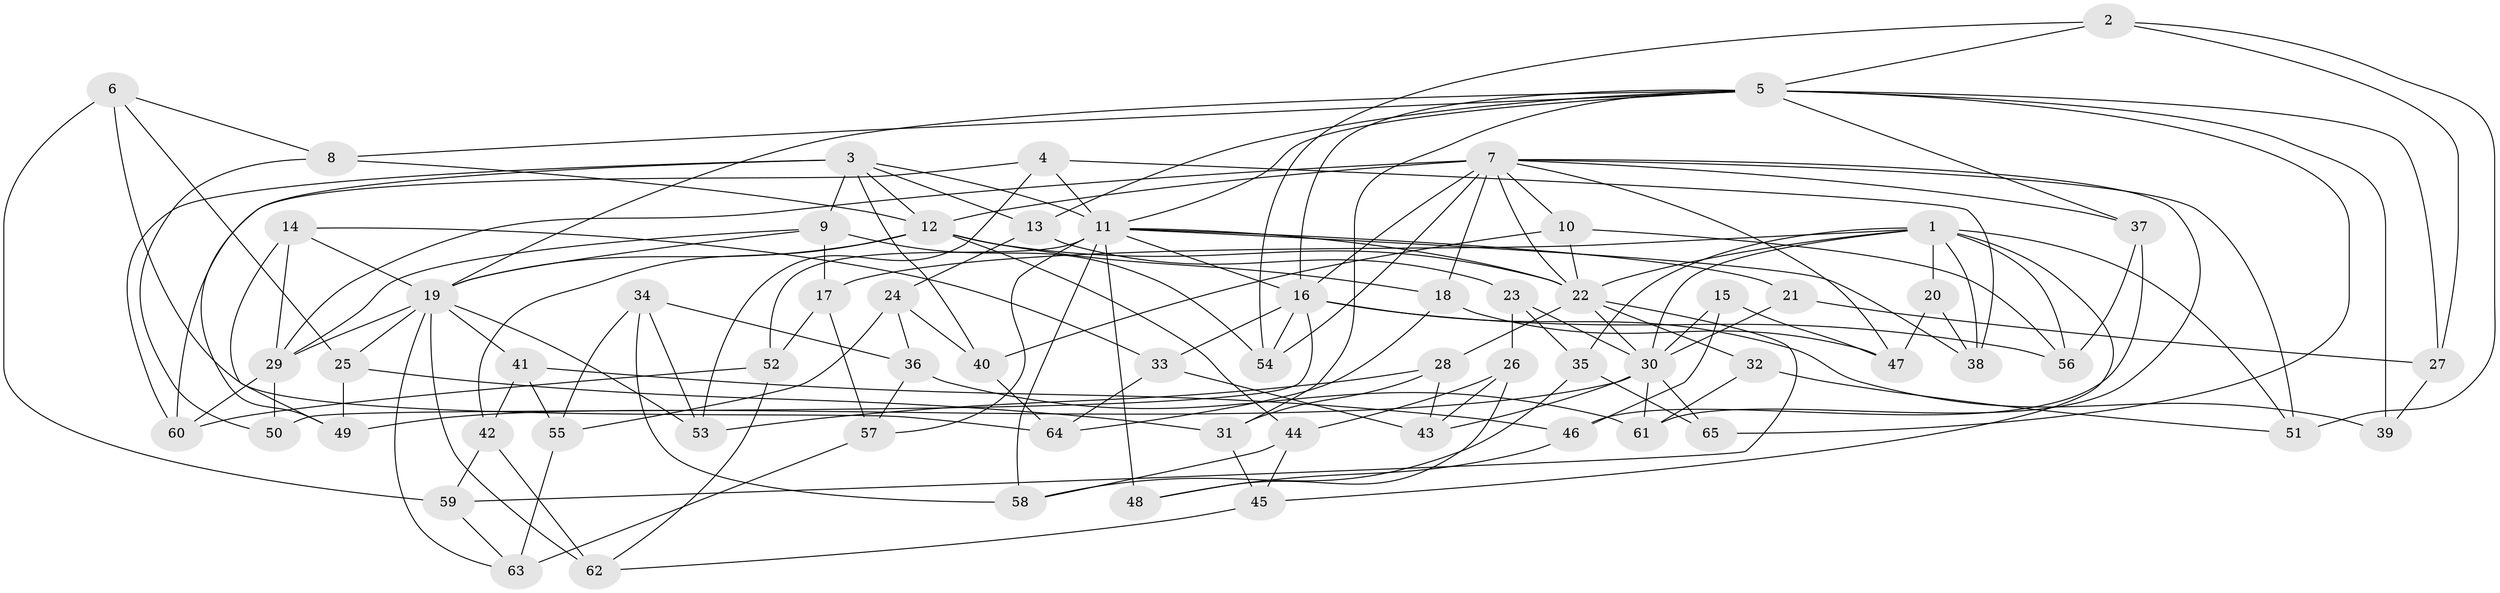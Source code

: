 // original degree distribution, {4: 1.0}
// Generated by graph-tools (version 1.1) at 2025/54/03/04/25 22:54:02]
// undirected, 65 vertices, 154 edges
graph export_dot {
  node [color=gray90,style=filled];
  1;
  2;
  3;
  4;
  5;
  6;
  7;
  8;
  9;
  10;
  11;
  12;
  13;
  14;
  15;
  16;
  17;
  18;
  19;
  20;
  21;
  22;
  23;
  24;
  25;
  26;
  27;
  28;
  29;
  30;
  31;
  32;
  33;
  34;
  35;
  36;
  37;
  38;
  39;
  40;
  41;
  42;
  43;
  44;
  45;
  46;
  47;
  48;
  49;
  50;
  51;
  52;
  53;
  54;
  55;
  56;
  57;
  58;
  59;
  60;
  61;
  62;
  63;
  64;
  65;
  1 -- 17 [weight=1.0];
  1 -- 20 [weight=2.0];
  1 -- 22 [weight=1.0];
  1 -- 30 [weight=1.0];
  1 -- 35 [weight=1.0];
  1 -- 38 [weight=1.0];
  1 -- 45 [weight=1.0];
  1 -- 51 [weight=1.0];
  1 -- 56 [weight=1.0];
  2 -- 5 [weight=1.0];
  2 -- 27 [weight=1.0];
  2 -- 51 [weight=1.0];
  2 -- 54 [weight=1.0];
  3 -- 9 [weight=2.0];
  3 -- 11 [weight=1.0];
  3 -- 12 [weight=1.0];
  3 -- 13 [weight=1.0];
  3 -- 40 [weight=1.0];
  3 -- 49 [weight=1.0];
  3 -- 60 [weight=1.0];
  4 -- 11 [weight=1.0];
  4 -- 38 [weight=1.0];
  4 -- 53 [weight=1.0];
  4 -- 60 [weight=1.0];
  5 -- 8 [weight=1.0];
  5 -- 11 [weight=1.0];
  5 -- 13 [weight=1.0];
  5 -- 16 [weight=1.0];
  5 -- 19 [weight=1.0];
  5 -- 27 [weight=1.0];
  5 -- 31 [weight=1.0];
  5 -- 37 [weight=1.0];
  5 -- 39 [weight=2.0];
  5 -- 65 [weight=1.0];
  6 -- 8 [weight=1.0];
  6 -- 25 [weight=1.0];
  6 -- 59 [weight=1.0];
  6 -- 64 [weight=1.0];
  7 -- 10 [weight=1.0];
  7 -- 12 [weight=1.0];
  7 -- 16 [weight=2.0];
  7 -- 18 [weight=1.0];
  7 -- 22 [weight=1.0];
  7 -- 29 [weight=1.0];
  7 -- 37 [weight=1.0];
  7 -- 47 [weight=1.0];
  7 -- 51 [weight=1.0];
  7 -- 54 [weight=1.0];
  7 -- 61 [weight=1.0];
  8 -- 12 [weight=1.0];
  8 -- 50 [weight=1.0];
  9 -- 17 [weight=1.0];
  9 -- 19 [weight=1.0];
  9 -- 29 [weight=1.0];
  9 -- 54 [weight=1.0];
  10 -- 22 [weight=1.0];
  10 -- 40 [weight=1.0];
  10 -- 56 [weight=1.0];
  11 -- 16 [weight=1.0];
  11 -- 21 [weight=1.0];
  11 -- 22 [weight=1.0];
  11 -- 38 [weight=1.0];
  11 -- 48 [weight=2.0];
  11 -- 52 [weight=1.0];
  11 -- 57 [weight=1.0];
  11 -- 58 [weight=1.0];
  12 -- 18 [weight=1.0];
  12 -- 19 [weight=1.0];
  12 -- 22 [weight=1.0];
  12 -- 42 [weight=1.0];
  12 -- 44 [weight=1.0];
  13 -- 23 [weight=1.0];
  13 -- 24 [weight=1.0];
  14 -- 19 [weight=1.0];
  14 -- 29 [weight=1.0];
  14 -- 33 [weight=1.0];
  14 -- 49 [weight=1.0];
  15 -- 30 [weight=2.0];
  15 -- 46 [weight=1.0];
  15 -- 47 [weight=1.0];
  16 -- 33 [weight=1.0];
  16 -- 39 [weight=1.0];
  16 -- 50 [weight=2.0];
  16 -- 54 [weight=1.0];
  16 -- 56 [weight=1.0];
  17 -- 52 [weight=1.0];
  17 -- 57 [weight=1.0];
  18 -- 47 [weight=1.0];
  18 -- 64 [weight=1.0];
  19 -- 25 [weight=1.0];
  19 -- 29 [weight=1.0];
  19 -- 41 [weight=1.0];
  19 -- 53 [weight=1.0];
  19 -- 62 [weight=1.0];
  19 -- 63 [weight=1.0];
  20 -- 38 [weight=1.0];
  20 -- 47 [weight=1.0];
  21 -- 27 [weight=1.0];
  21 -- 30 [weight=2.0];
  22 -- 28 [weight=1.0];
  22 -- 30 [weight=1.0];
  22 -- 32 [weight=2.0];
  22 -- 59 [weight=1.0];
  23 -- 26 [weight=1.0];
  23 -- 30 [weight=1.0];
  23 -- 35 [weight=1.0];
  24 -- 36 [weight=1.0];
  24 -- 40 [weight=1.0];
  24 -- 55 [weight=1.0];
  25 -- 31 [weight=1.0];
  25 -- 49 [weight=1.0];
  26 -- 43 [weight=1.0];
  26 -- 44 [weight=1.0];
  26 -- 48 [weight=1.0];
  27 -- 39 [weight=1.0];
  28 -- 31 [weight=1.0];
  28 -- 43 [weight=1.0];
  28 -- 53 [weight=1.0];
  29 -- 50 [weight=1.0];
  29 -- 60 [weight=1.0];
  30 -- 43 [weight=1.0];
  30 -- 49 [weight=1.0];
  30 -- 61 [weight=1.0];
  30 -- 65 [weight=2.0];
  31 -- 45 [weight=1.0];
  32 -- 51 [weight=1.0];
  32 -- 61 [weight=1.0];
  33 -- 43 [weight=1.0];
  33 -- 64 [weight=1.0];
  34 -- 36 [weight=1.0];
  34 -- 53 [weight=1.0];
  34 -- 55 [weight=1.0];
  34 -- 58 [weight=1.0];
  35 -- 58 [weight=1.0];
  35 -- 65 [weight=1.0];
  36 -- 57 [weight=1.0];
  36 -- 61 [weight=1.0];
  37 -- 46 [weight=1.0];
  37 -- 56 [weight=1.0];
  40 -- 64 [weight=1.0];
  41 -- 42 [weight=1.0];
  41 -- 46 [weight=1.0];
  41 -- 55 [weight=1.0];
  42 -- 59 [weight=1.0];
  42 -- 62 [weight=1.0];
  44 -- 45 [weight=1.0];
  44 -- 58 [weight=1.0];
  45 -- 62 [weight=1.0];
  46 -- 48 [weight=1.0];
  52 -- 60 [weight=1.0];
  52 -- 62 [weight=1.0];
  55 -- 63 [weight=1.0];
  57 -- 63 [weight=1.0];
  59 -- 63 [weight=1.0];
}
